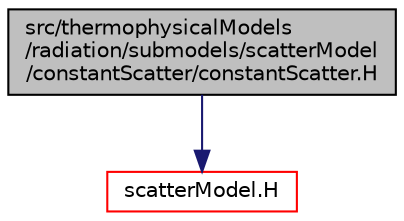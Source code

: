 digraph "src/thermophysicalModels/radiation/submodels/scatterModel/constantScatter/constantScatter.H"
{
  bgcolor="transparent";
  edge [fontname="Helvetica",fontsize="10",labelfontname="Helvetica",labelfontsize="10"];
  node [fontname="Helvetica",fontsize="10",shape=record];
  Node0 [label="src/thermophysicalModels\l/radiation/submodels/scatterModel\l/constantScatter/constantScatter.H",height=0.2,width=0.4,color="black", fillcolor="grey75", style="filled", fontcolor="black"];
  Node0 -> Node1 [color="midnightblue",fontsize="10",style="solid",fontname="Helvetica"];
  Node1 [label="scatterModel.H",height=0.2,width=0.4,color="red",URL="$a16514.html"];
}
